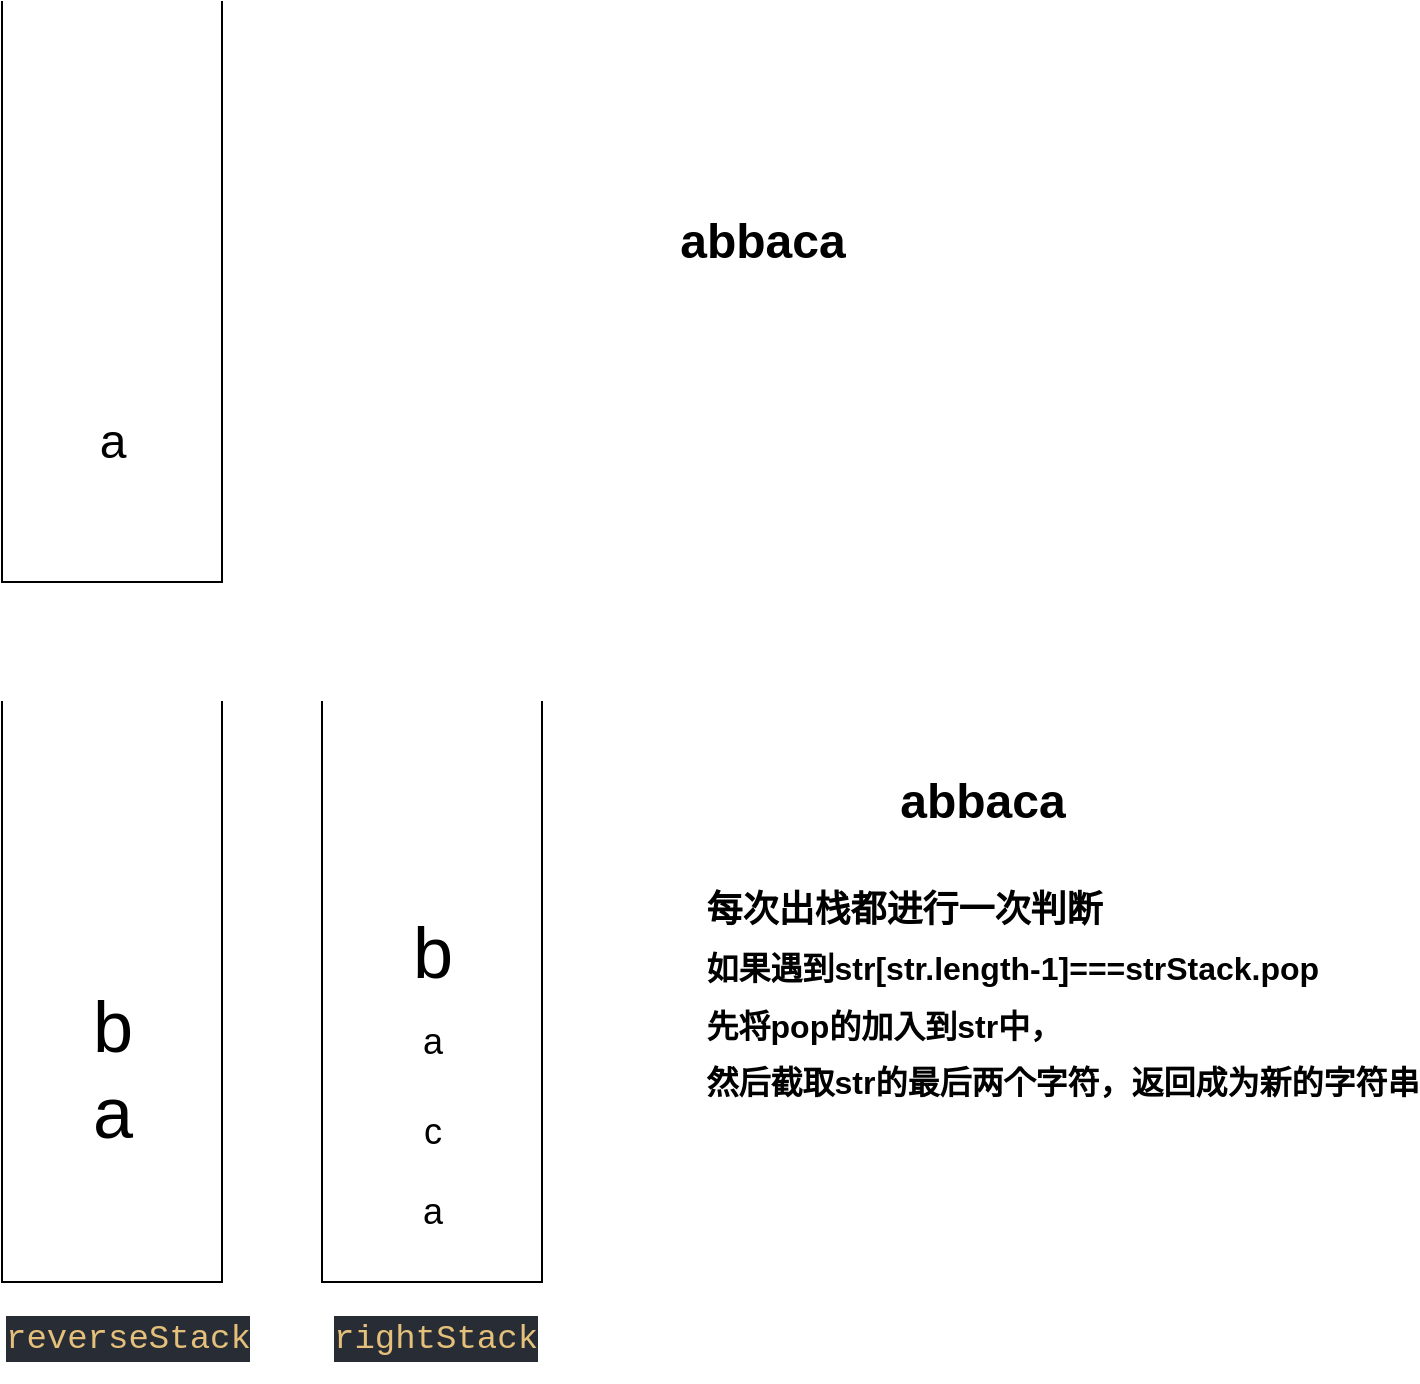 <mxfile>
    <diagram id="zLYguGbyNgnm57YuK-vs" name="第 1 页">
        <mxGraphModel dx="991" dy="1626" grid="1" gridSize="10" guides="1" tooltips="1" connect="1" arrows="1" fold="1" page="1" pageScale="1" pageWidth="827" pageHeight="1169" math="0" shadow="0">
            <root>
                <mxCell id="0"/>
                <mxCell id="1" parent="0"/>
                <mxCell id="2" value="" style="shape=partialRectangle;whiteSpace=wrap;html=1;bottom=1;right=1;left=1;top=0;fillColor=none;routingCenterX=-0.5;" parent="1" vertex="1">
                    <mxGeometry x="130" y="120" width="110" height="290" as="geometry"/>
                </mxCell>
                <mxCell id="3" value="&lt;font style=&quot;font-size: 36px&quot;&gt;&lt;br&gt;&lt;br&gt;b&lt;br&gt;a&lt;br&gt;&lt;/font&gt;" style="text;html=1;resizable=0;autosize=1;align=center;verticalAlign=middle;points=[];fillColor=none;strokeColor=none;rounded=0;" parent="1" vertex="1">
                    <mxGeometry x="165" y="215" width="40" height="90" as="geometry"/>
                </mxCell>
                <mxCell id="4" value="abbaca" style="text;strokeColor=none;fillColor=none;html=1;fontSize=24;fontStyle=1;verticalAlign=middle;align=center;" parent="1" vertex="1">
                    <mxGeometry x="570" y="150" width="100" height="40" as="geometry"/>
                </mxCell>
                <mxCell id="5" value="&lt;div style=&quot;text-align: left&quot;&gt;&lt;span&gt;&lt;font style=&quot;font-size: 18px&quot;&gt;每次出栈都进行一次判断&lt;/font&gt;&lt;/span&gt;&lt;/div&gt;&lt;div style=&quot;text-align: left&quot;&gt;&lt;span&gt;&lt;font size=&quot;3&quot;&gt;如果遇到str[str.length-1]===strStack.pop&lt;/font&gt;&lt;/span&gt;&lt;/div&gt;&lt;div style=&quot;text-align: left&quot;&gt;&lt;span&gt;&lt;font size=&quot;3&quot;&gt;先将pop的加入到str中，&lt;/font&gt;&lt;/span&gt;&lt;/div&gt;&lt;div style=&quot;text-align: left&quot;&gt;&lt;span style=&quot;font-size: medium&quot;&gt;然后截取str的最后两个字符，返回成为新的字符串&lt;/span&gt;&lt;/div&gt;" style="text;strokeColor=none;fillColor=none;html=1;fontSize=24;fontStyle=1;verticalAlign=middle;align=center;" parent="1" vertex="1">
                    <mxGeometry x="500" y="190" width="320" height="150" as="geometry"/>
                </mxCell>
                <mxCell id="6" value="" style="shape=partialRectangle;whiteSpace=wrap;html=1;bottom=1;right=1;left=1;top=0;fillColor=none;routingCenterX=-0.5;" parent="1" vertex="1">
                    <mxGeometry x="290" y="120" width="110" height="290" as="geometry"/>
                </mxCell>
                <mxCell id="8" value="&lt;div style=&quot;color: rgb(171, 178, 191); background-color: rgb(40, 44, 52); font-family: consolas, &amp;quot;courier new&amp;quot;, monospace; font-size: 17px; line-height: 23px;&quot;&gt;&lt;div&gt;&lt;span style=&quot;color: #e5c07b&quot;&gt;reverseStack&lt;/span&gt;&lt;/div&gt;&lt;/div&gt;" style="text;whiteSpace=wrap;html=1;fontSize=18;" parent="1" vertex="1">
                    <mxGeometry x="130" y="420" width="140" height="40" as="geometry"/>
                </mxCell>
                <mxCell id="9" value="&lt;div style=&quot;color: rgb(171, 178, 191); background-color: rgb(40, 44, 52); font-family: consolas, &amp;quot;courier new&amp;quot;, monospace; font-size: 17px; line-height: 23px;&quot;&gt;&lt;div&gt;&lt;span style=&quot;color: #e5c07b&quot;&gt;rightStack&lt;/span&gt;&lt;/div&gt;&lt;/div&gt;" style="text;whiteSpace=wrap;html=1;fontSize=18;" parent="1" vertex="1">
                    <mxGeometry x="294" y="420" width="120" height="40" as="geometry"/>
                </mxCell>
                <mxCell id="10" value="a" style="text;html=1;resizable=0;autosize=1;align=center;verticalAlign=middle;points=[];fillColor=none;strokeColor=none;rounded=0;fontSize=18;" parent="1" vertex="1">
                    <mxGeometry x="330" y="360" width="30" height="30" as="geometry"/>
                </mxCell>
                <mxCell id="11" value="c" style="text;html=1;resizable=0;autosize=1;align=center;verticalAlign=middle;points=[];fillColor=none;strokeColor=none;rounded=0;fontSize=18;" parent="1" vertex="1">
                    <mxGeometry x="335" y="320" width="20" height="30" as="geometry"/>
                </mxCell>
                <mxCell id="12" value="a" style="text;html=1;resizable=0;autosize=1;align=center;verticalAlign=middle;points=[];fillColor=none;strokeColor=none;rounded=0;fontSize=18;" parent="1" vertex="1">
                    <mxGeometry x="330" y="275" width="30" height="30" as="geometry"/>
                </mxCell>
                <mxCell id="13" value="&lt;span style=&quot;font-size: 36px&quot;&gt;b&lt;br&gt;&lt;/span&gt;" style="text;html=1;resizable=0;autosize=1;align=center;verticalAlign=middle;points=[];fillColor=none;strokeColor=none;rounded=0;fontSize=18;" parent="1" vertex="1">
                    <mxGeometry x="325" y="230" width="40" height="30" as="geometry"/>
                </mxCell>
                <mxCell id="14" value="" style="shape=partialRectangle;whiteSpace=wrap;html=1;bottom=1;right=1;left=1;top=0;fillColor=none;routingCenterX=-0.5;" vertex="1" parent="1">
                    <mxGeometry x="130" y="-230" width="110" height="290" as="geometry"/>
                </mxCell>
                <mxCell id="15" value="abbaca" style="text;strokeColor=none;fillColor=none;html=1;fontSize=24;fontStyle=1;verticalAlign=middle;align=center;" vertex="1" parent="1">
                    <mxGeometry x="460" y="-130" width="100" height="40" as="geometry"/>
                </mxCell>
                <mxCell id="16" value="&lt;font style=&quot;font-size: 24px&quot;&gt;a&lt;/font&gt;" style="text;html=1;resizable=0;autosize=1;align=center;verticalAlign=middle;points=[];fillColor=none;strokeColor=none;rounded=0;" vertex="1" parent="1">
                    <mxGeometry x="170" y="-20" width="30" height="20" as="geometry"/>
                </mxCell>
            </root>
        </mxGraphModel>
    </diagram>
</mxfile>